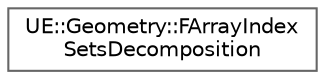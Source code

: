 digraph "Graphical Class Hierarchy"
{
 // INTERACTIVE_SVG=YES
 // LATEX_PDF_SIZE
  bgcolor="transparent";
  edge [fontname=Helvetica,fontsize=10,labelfontname=Helvetica,labelfontsize=10];
  node [fontname=Helvetica,fontsize=10,shape=box,height=0.2,width=0.4];
  rankdir="LR";
  Node0 [id="Node000000",label="UE::Geometry::FArrayIndex\lSetsDecomposition",height=0.2,width=0.4,color="grey40", fillcolor="white", style="filled",URL="$d0/de0/classUE_1_1Geometry_1_1FArrayIndexSetsDecomposition.html",tooltip="FArrayIndexSetsDecomposition represents a decomposition of an integer index set into subsets,..."];
}
